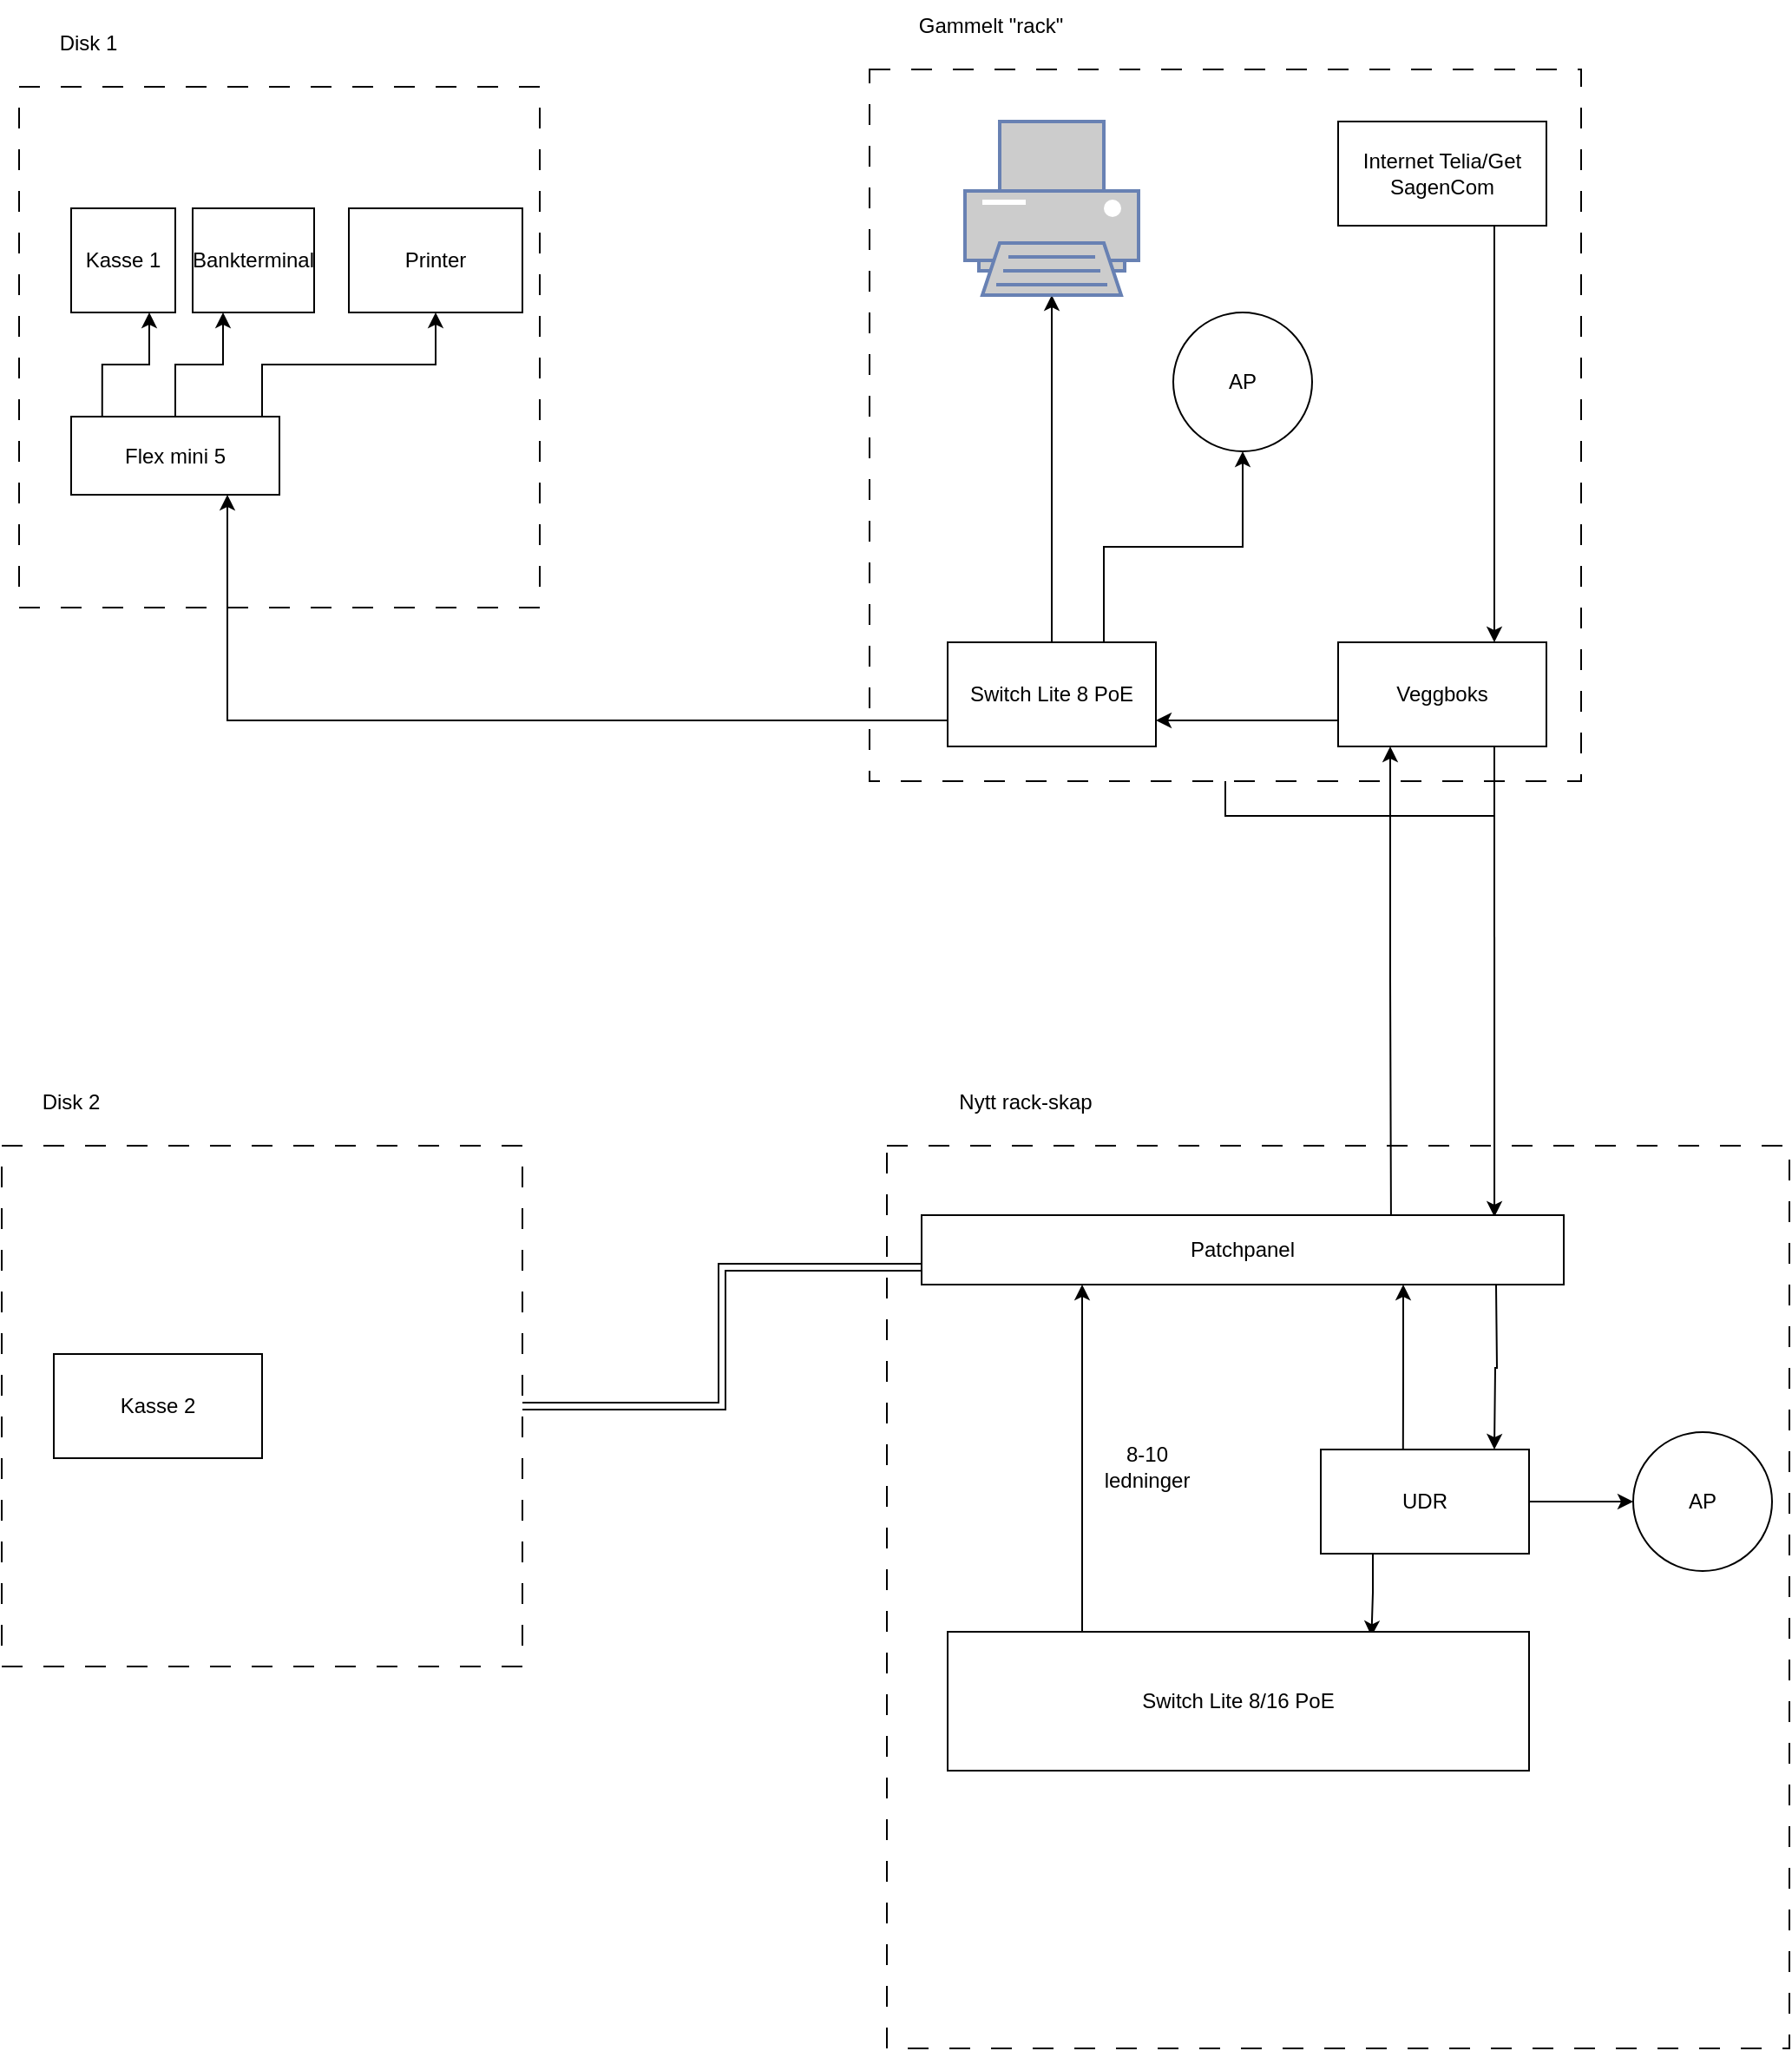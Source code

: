<mxfile version="21.7.2" type="github">
  <diagram name="Page-1" id="8ckNkaq2Ih3nviJ6GDon">
    <mxGraphModel dx="2999" dy="1273" grid="1" gridSize="10" guides="1" tooltips="1" connect="1" arrows="1" fold="1" page="1" pageScale="1" pageWidth="850" pageHeight="1100" math="0" shadow="0">
      <root>
        <mxCell id="0" />
        <mxCell id="1" parent="0" />
        <mxCell id="acIw9Ynq22_RoJbHCtin-9" value="" style="whiteSpace=wrap;html=1;aspect=fixed;fillColor=none;dashed=1;dashPattern=12 12;imageAspect=1;" vertex="1" parent="1">
          <mxGeometry x="390" y="670" width="520" height="520" as="geometry" />
        </mxCell>
        <mxCell id="acIw9Ynq22_RoJbHCtin-5" value="" style="whiteSpace=wrap;html=1;aspect=fixed;fillColor=none;dashed=1;dashPattern=12 12;" vertex="1" parent="1">
          <mxGeometry x="-120" y="670" width="300" height="300" as="geometry" />
        </mxCell>
        <mxCell id="acIw9Ynq22_RoJbHCtin-2" value="" style="whiteSpace=wrap;html=1;aspect=fixed;fillColor=none;dashed=1;dashPattern=12 12;" vertex="1" parent="1">
          <mxGeometry x="-110" y="60" width="300" height="300" as="geometry" />
        </mxCell>
        <mxCell id="acIw9Ynq22_RoJbHCtin-7" value="" style="whiteSpace=wrap;html=1;aspect=fixed;fillColor=none;dashed=1;dashPattern=12 12;" vertex="1" parent="1">
          <mxGeometry x="380" y="50" width="410" height="410" as="geometry" />
        </mxCell>
        <mxCell id="acIw9Ynq22_RoJbHCtin-26" style="edgeStyle=orthogonalEdgeStyle;rounded=0;orthogonalLoop=1;jettySize=auto;html=1;exitX=0.75;exitY=1;exitDx=0;exitDy=0;entryX=0.75;entryY=0;entryDx=0;entryDy=0;" edge="1" parent="1" source="acIw9Ynq22_RoJbHCtin-1" target="acIw9Ynq22_RoJbHCtin-16">
          <mxGeometry relative="1" as="geometry" />
        </mxCell>
        <mxCell id="acIw9Ynq22_RoJbHCtin-1" value="Internet Telia/Get&lt;br&gt;SagenCom" style="rounded=0;whiteSpace=wrap;html=1;" vertex="1" parent="1">
          <mxGeometry x="650" y="80" width="120" height="60" as="geometry" />
        </mxCell>
        <mxCell id="acIw9Ynq22_RoJbHCtin-4" value="Disk 1" style="text;html=1;strokeColor=none;fillColor=none;align=center;verticalAlign=middle;whiteSpace=wrap;rounded=0;" vertex="1" parent="1">
          <mxGeometry x="-100" y="20" width="60" height="30" as="geometry" />
        </mxCell>
        <mxCell id="acIw9Ynq22_RoJbHCtin-6" value="Disk 2" style="text;html=1;strokeColor=none;fillColor=none;align=center;verticalAlign=middle;whiteSpace=wrap;rounded=0;" vertex="1" parent="1">
          <mxGeometry x="-110" y="630" width="60" height="30" as="geometry" />
        </mxCell>
        <mxCell id="acIw9Ynq22_RoJbHCtin-8" style="edgeStyle=orthogonalEdgeStyle;rounded=0;orthogonalLoop=1;jettySize=auto;html=1;entryX=0.75;entryY=0;entryDx=0;entryDy=0;" edge="1" parent="1" source="acIw9Ynq22_RoJbHCtin-7" target="acIw9Ynq22_RoJbHCtin-16">
          <mxGeometry relative="1" as="geometry">
            <Array as="points" />
          </mxGeometry>
        </mxCell>
        <mxCell id="acIw9Ynq22_RoJbHCtin-10" value="Nytt rack-skap" style="text;html=1;strokeColor=none;fillColor=none;align=center;verticalAlign=middle;whiteSpace=wrap;rounded=0;" vertex="1" parent="1">
          <mxGeometry x="410" y="630" width="120" height="30" as="geometry" />
        </mxCell>
        <mxCell id="acIw9Ynq22_RoJbHCtin-11" value="Gammelt &quot;rack&quot;" style="text;html=1;strokeColor=none;fillColor=none;align=center;verticalAlign=middle;whiteSpace=wrap;rounded=0;" vertex="1" parent="1">
          <mxGeometry x="390" y="10" width="120" height="30" as="geometry" />
        </mxCell>
        <mxCell id="acIw9Ynq22_RoJbHCtin-12" value="Kasse 1" style="rounded=0;whiteSpace=wrap;html=1;" vertex="1" parent="1">
          <mxGeometry x="-80" y="130" width="60" height="60" as="geometry" />
        </mxCell>
        <mxCell id="acIw9Ynq22_RoJbHCtin-13" value="Kasse 2" style="rounded=0;whiteSpace=wrap;html=1;" vertex="1" parent="1">
          <mxGeometry x="-90" y="790" width="120" height="60" as="geometry" />
        </mxCell>
        <mxCell id="acIw9Ynq22_RoJbHCtin-35" style="edgeStyle=orthogonalEdgeStyle;rounded=0;orthogonalLoop=1;jettySize=auto;html=1;exitX=0.25;exitY=1;exitDx=0;exitDy=0;entryX=0.729;entryY=0.033;entryDx=0;entryDy=0;entryPerimeter=0;" edge="1" parent="1" source="acIw9Ynq22_RoJbHCtin-15" target="acIw9Ynq22_RoJbHCtin-33">
          <mxGeometry relative="1" as="geometry" />
        </mxCell>
        <mxCell id="acIw9Ynq22_RoJbHCtin-51" style="edgeStyle=orthogonalEdgeStyle;rounded=0;orthogonalLoop=1;jettySize=auto;html=1;exitX=1;exitY=0.5;exitDx=0;exitDy=0;entryX=0;entryY=0.5;entryDx=0;entryDy=0;" edge="1" parent="1" source="acIw9Ynq22_RoJbHCtin-15" target="acIw9Ynq22_RoJbHCtin-50">
          <mxGeometry relative="1" as="geometry" />
        </mxCell>
        <mxCell id="acIw9Ynq22_RoJbHCtin-15" value="UDR" style="rounded=0;whiteSpace=wrap;html=1;" vertex="1" parent="1">
          <mxGeometry x="640" y="845" width="120" height="60" as="geometry" />
        </mxCell>
        <mxCell id="acIw9Ynq22_RoJbHCtin-22" style="edgeStyle=orthogonalEdgeStyle;rounded=0;orthogonalLoop=1;jettySize=auto;html=1;exitX=0.75;exitY=1;exitDx=0;exitDy=0;entryX=0.892;entryY=0.025;entryDx=0;entryDy=0;entryPerimeter=0;" edge="1" parent="1" source="acIw9Ynq22_RoJbHCtin-16" target="acIw9Ynq22_RoJbHCtin-19">
          <mxGeometry relative="1" as="geometry" />
        </mxCell>
        <mxCell id="acIw9Ynq22_RoJbHCtin-23" style="edgeStyle=orthogonalEdgeStyle;rounded=0;orthogonalLoop=1;jettySize=auto;html=1;exitX=0.25;exitY=1;exitDx=0;exitDy=0;entryX=0.731;entryY=0.061;entryDx=0;entryDy=0;entryPerimeter=0;endArrow=none;endFill=0;startArrow=classic;startFill=1;" edge="1" parent="1" source="acIw9Ynq22_RoJbHCtin-16" target="acIw9Ynq22_RoJbHCtin-19">
          <mxGeometry relative="1" as="geometry" />
        </mxCell>
        <mxCell id="acIw9Ynq22_RoJbHCtin-29" style="edgeStyle=orthogonalEdgeStyle;rounded=0;orthogonalLoop=1;jettySize=auto;html=1;exitX=0;exitY=0.75;exitDx=0;exitDy=0;entryX=1;entryY=0.75;entryDx=0;entryDy=0;" edge="1" parent="1" source="acIw9Ynq22_RoJbHCtin-16" target="acIw9Ynq22_RoJbHCtin-27">
          <mxGeometry relative="1" as="geometry" />
        </mxCell>
        <mxCell id="acIw9Ynq22_RoJbHCtin-16" value="Veggboks" style="rounded=0;whiteSpace=wrap;html=1;" vertex="1" parent="1">
          <mxGeometry x="650" y="380" width="120" height="60" as="geometry" />
        </mxCell>
        <mxCell id="acIw9Ynq22_RoJbHCtin-24" style="edgeStyle=orthogonalEdgeStyle;rounded=0;orthogonalLoop=1;jettySize=auto;html=1;exitX=0.75;exitY=1;exitDx=0;exitDy=0;entryX=0.395;entryY=0.008;entryDx=0;entryDy=0;entryPerimeter=0;endArrow=none;endFill=0;startArrow=classic;startFill=1;" edge="1" parent="1" source="acIw9Ynq22_RoJbHCtin-19" target="acIw9Ynq22_RoJbHCtin-15">
          <mxGeometry relative="1" as="geometry" />
        </mxCell>
        <mxCell id="acIw9Ynq22_RoJbHCtin-37" style="edgeStyle=orthogonalEdgeStyle;rounded=0;orthogonalLoop=1;jettySize=auto;html=1;exitX=0;exitY=0.75;exitDx=0;exitDy=0;entryX=1;entryY=0.5;entryDx=0;entryDy=0;shape=link;" edge="1" parent="1" source="acIw9Ynq22_RoJbHCtin-19" target="acIw9Ynq22_RoJbHCtin-5">
          <mxGeometry relative="1" as="geometry" />
        </mxCell>
        <mxCell id="acIw9Ynq22_RoJbHCtin-19" value="Patchpanel" style="rounded=0;whiteSpace=wrap;html=1;" vertex="1" parent="1">
          <mxGeometry x="410" y="710" width="370" height="40" as="geometry" />
        </mxCell>
        <mxCell id="acIw9Ynq22_RoJbHCtin-25" style="edgeStyle=orthogonalEdgeStyle;rounded=0;orthogonalLoop=1;jettySize=auto;html=1;exitX=0.75;exitY=1;exitDx=0;exitDy=0;entryX=0.395;entryY=0.008;entryDx=0;entryDy=0;entryPerimeter=0;" edge="1" parent="1">
          <mxGeometry relative="1" as="geometry">
            <mxPoint x="741" y="750" as="sourcePoint" />
            <mxPoint x="740" y="845" as="targetPoint" />
          </mxGeometry>
        </mxCell>
        <mxCell id="acIw9Ynq22_RoJbHCtin-30" style="edgeStyle=orthogonalEdgeStyle;rounded=0;orthogonalLoop=1;jettySize=auto;html=1;exitX=0;exitY=0.75;exitDx=0;exitDy=0;entryX=0.75;entryY=1;entryDx=0;entryDy=0;" edge="1" parent="1" source="acIw9Ynq22_RoJbHCtin-27" target="acIw9Ynq22_RoJbHCtin-28">
          <mxGeometry relative="1" as="geometry" />
        </mxCell>
        <mxCell id="acIw9Ynq22_RoJbHCtin-46" style="edgeStyle=orthogonalEdgeStyle;rounded=0;orthogonalLoop=1;jettySize=auto;html=1;exitX=0.5;exitY=0;exitDx=0;exitDy=0;entryX=0.5;entryY=1;entryDx=0;entryDy=0;entryPerimeter=0;" edge="1" parent="1" source="acIw9Ynq22_RoJbHCtin-27" target="acIw9Ynq22_RoJbHCtin-53">
          <mxGeometry relative="1" as="geometry">
            <mxPoint x="485" y="170" as="targetPoint" />
          </mxGeometry>
        </mxCell>
        <mxCell id="acIw9Ynq22_RoJbHCtin-49" style="edgeStyle=orthogonalEdgeStyle;rounded=0;orthogonalLoop=1;jettySize=auto;html=1;exitX=0.75;exitY=0;exitDx=0;exitDy=0;entryX=0.5;entryY=1;entryDx=0;entryDy=0;" edge="1" parent="1" source="acIw9Ynq22_RoJbHCtin-27" target="acIw9Ynq22_RoJbHCtin-48">
          <mxGeometry relative="1" as="geometry" />
        </mxCell>
        <mxCell id="acIw9Ynq22_RoJbHCtin-27" value="Switch&amp;nbsp;Lite 8 PoE" style="rounded=0;whiteSpace=wrap;html=1;" vertex="1" parent="1">
          <mxGeometry x="425" y="380" width="120" height="60" as="geometry" />
        </mxCell>
        <mxCell id="acIw9Ynq22_RoJbHCtin-31" style="edgeStyle=orthogonalEdgeStyle;rounded=0;orthogonalLoop=1;jettySize=auto;html=1;exitX=0.149;exitY=-0.012;exitDx=0;exitDy=0;entryX=0.75;entryY=1;entryDx=0;entryDy=0;exitPerimeter=0;" edge="1" parent="1" source="acIw9Ynq22_RoJbHCtin-28" target="acIw9Ynq22_RoJbHCtin-12">
          <mxGeometry relative="1" as="geometry" />
        </mxCell>
        <mxCell id="acIw9Ynq22_RoJbHCtin-41" style="edgeStyle=orthogonalEdgeStyle;rounded=0;orthogonalLoop=1;jettySize=auto;html=1;exitX=0.75;exitY=0;exitDx=0;exitDy=0;entryX=0.5;entryY=1;entryDx=0;entryDy=0;" edge="1" parent="1" source="acIw9Ynq22_RoJbHCtin-28" target="acIw9Ynq22_RoJbHCtin-39">
          <mxGeometry relative="1" as="geometry">
            <Array as="points">
              <mxPoint x="30" y="250" />
              <mxPoint x="30" y="220" />
              <mxPoint x="130" y="220" />
            </Array>
          </mxGeometry>
        </mxCell>
        <mxCell id="acIw9Ynq22_RoJbHCtin-42" style="edgeStyle=orthogonalEdgeStyle;rounded=0;orthogonalLoop=1;jettySize=auto;html=1;exitX=0.5;exitY=0;exitDx=0;exitDy=0;entryX=0.25;entryY=1;entryDx=0;entryDy=0;" edge="1" parent="1" source="acIw9Ynq22_RoJbHCtin-28" target="acIw9Ynq22_RoJbHCtin-38">
          <mxGeometry relative="1" as="geometry" />
        </mxCell>
        <mxCell id="acIw9Ynq22_RoJbHCtin-28" value="Flex mini 5" style="rounded=0;whiteSpace=wrap;html=1;" vertex="1" parent="1">
          <mxGeometry x="-80" y="250" width="120" height="45" as="geometry" />
        </mxCell>
        <mxCell id="acIw9Ynq22_RoJbHCtin-43" style="edgeStyle=orthogonalEdgeStyle;rounded=0;orthogonalLoop=1;jettySize=auto;html=1;exitX=0.25;exitY=0;exitDx=0;exitDy=0;entryX=0.25;entryY=1;entryDx=0;entryDy=0;" edge="1" parent="1" source="acIw9Ynq22_RoJbHCtin-33" target="acIw9Ynq22_RoJbHCtin-19">
          <mxGeometry relative="1" as="geometry">
            <Array as="points">
              <mxPoint x="503" y="950" />
            </Array>
          </mxGeometry>
        </mxCell>
        <mxCell id="acIw9Ynq22_RoJbHCtin-33" value="Switch&amp;nbsp;Lite 8/16 PoE" style="rounded=0;whiteSpace=wrap;html=1;" vertex="1" parent="1">
          <mxGeometry x="425" y="950" width="335" height="80" as="geometry" />
        </mxCell>
        <mxCell id="acIw9Ynq22_RoJbHCtin-38" value="Bankterminal" style="rounded=0;whiteSpace=wrap;html=1;" vertex="1" parent="1">
          <mxGeometry x="-10" y="130" width="70" height="60" as="geometry" />
        </mxCell>
        <mxCell id="acIw9Ynq22_RoJbHCtin-39" value="Printer" style="rounded=0;whiteSpace=wrap;html=1;" vertex="1" parent="1">
          <mxGeometry x="80" y="130" width="100" height="60" as="geometry" />
        </mxCell>
        <mxCell id="acIw9Ynq22_RoJbHCtin-44" value="8-10 ledninger" style="text;html=1;strokeColor=none;fillColor=none;align=center;verticalAlign=middle;whiteSpace=wrap;rounded=0;" vertex="1" parent="1">
          <mxGeometry x="510" y="840" width="60" height="30" as="geometry" />
        </mxCell>
        <mxCell id="acIw9Ynq22_RoJbHCtin-48" value="AP" style="ellipse;whiteSpace=wrap;html=1;aspect=fixed;" vertex="1" parent="1">
          <mxGeometry x="555" y="190" width="80" height="80" as="geometry" />
        </mxCell>
        <mxCell id="acIw9Ynq22_RoJbHCtin-50" value="AP" style="ellipse;whiteSpace=wrap;html=1;aspect=fixed;" vertex="1" parent="1">
          <mxGeometry x="820" y="835" width="80" height="80" as="geometry" />
        </mxCell>
        <mxCell id="acIw9Ynq22_RoJbHCtin-53" value="" style="fontColor=#0066CC;verticalAlign=top;verticalLabelPosition=bottom;labelPosition=center;align=center;html=1;outlineConnect=0;fillColor=#CCCCCC;strokeColor=#6881B3;gradientColor=none;gradientDirection=north;strokeWidth=2;shape=mxgraph.networks.printer;" vertex="1" parent="1">
          <mxGeometry x="435" y="80" width="100" height="100" as="geometry" />
        </mxCell>
      </root>
    </mxGraphModel>
  </diagram>
</mxfile>
